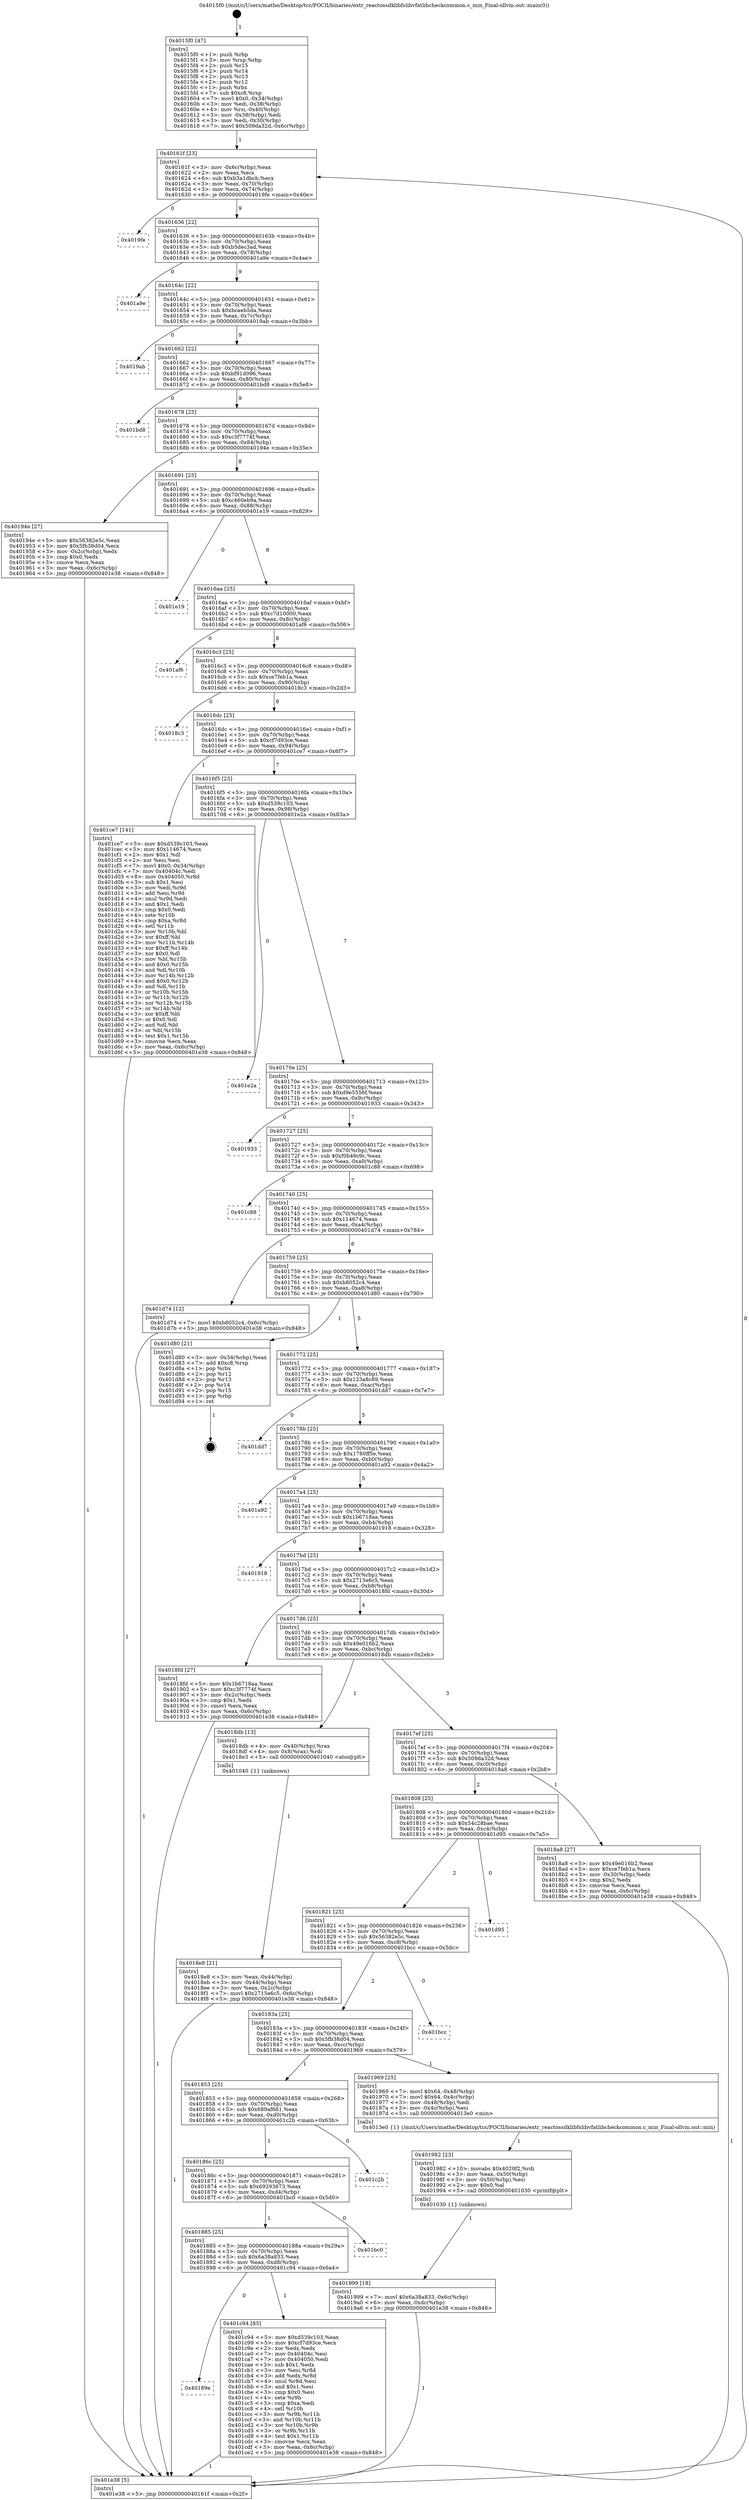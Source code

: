 digraph "0x4015f0" {
  label = "0x4015f0 (/mnt/c/Users/mathe/Desktop/tcc/POCII/binaries/extr_reactossdklibfslibvfatlibcheckcommon.c_min_Final-ollvm.out::main(0))"
  labelloc = "t"
  node[shape=record]

  Entry [label="",width=0.3,height=0.3,shape=circle,fillcolor=black,style=filled]
  "0x40161f" [label="{
     0x40161f [23]\l
     | [instrs]\l
     &nbsp;&nbsp;0x40161f \<+3\>: mov -0x6c(%rbp),%eax\l
     &nbsp;&nbsp;0x401622 \<+2\>: mov %eax,%ecx\l
     &nbsp;&nbsp;0x401624 \<+6\>: sub $0xb3a1dbcb,%ecx\l
     &nbsp;&nbsp;0x40162a \<+3\>: mov %eax,-0x70(%rbp)\l
     &nbsp;&nbsp;0x40162d \<+3\>: mov %ecx,-0x74(%rbp)\l
     &nbsp;&nbsp;0x401630 \<+6\>: je 00000000004019fe \<main+0x40e\>\l
  }"]
  "0x4019fe" [label="{
     0x4019fe\l
  }", style=dashed]
  "0x401636" [label="{
     0x401636 [22]\l
     | [instrs]\l
     &nbsp;&nbsp;0x401636 \<+5\>: jmp 000000000040163b \<main+0x4b\>\l
     &nbsp;&nbsp;0x40163b \<+3\>: mov -0x70(%rbp),%eax\l
     &nbsp;&nbsp;0x40163e \<+5\>: sub $0xb5dec3ad,%eax\l
     &nbsp;&nbsp;0x401643 \<+3\>: mov %eax,-0x78(%rbp)\l
     &nbsp;&nbsp;0x401646 \<+6\>: je 0000000000401a9e \<main+0x4ae\>\l
  }"]
  Exit [label="",width=0.3,height=0.3,shape=circle,fillcolor=black,style=filled,peripheries=2]
  "0x401a9e" [label="{
     0x401a9e\l
  }", style=dashed]
  "0x40164c" [label="{
     0x40164c [22]\l
     | [instrs]\l
     &nbsp;&nbsp;0x40164c \<+5\>: jmp 0000000000401651 \<main+0x61\>\l
     &nbsp;&nbsp;0x401651 \<+3\>: mov -0x70(%rbp),%eax\l
     &nbsp;&nbsp;0x401654 \<+5\>: sub $0xbcaeb5da,%eax\l
     &nbsp;&nbsp;0x401659 \<+3\>: mov %eax,-0x7c(%rbp)\l
     &nbsp;&nbsp;0x40165c \<+6\>: je 00000000004019ab \<main+0x3bb\>\l
  }"]
  "0x40189e" [label="{
     0x40189e\l
  }", style=dashed]
  "0x4019ab" [label="{
     0x4019ab\l
  }", style=dashed]
  "0x401662" [label="{
     0x401662 [22]\l
     | [instrs]\l
     &nbsp;&nbsp;0x401662 \<+5\>: jmp 0000000000401667 \<main+0x77\>\l
     &nbsp;&nbsp;0x401667 \<+3\>: mov -0x70(%rbp),%eax\l
     &nbsp;&nbsp;0x40166a \<+5\>: sub $0xbf91d096,%eax\l
     &nbsp;&nbsp;0x40166f \<+3\>: mov %eax,-0x80(%rbp)\l
     &nbsp;&nbsp;0x401672 \<+6\>: je 0000000000401bd8 \<main+0x5e8\>\l
  }"]
  "0x401c94" [label="{
     0x401c94 [83]\l
     | [instrs]\l
     &nbsp;&nbsp;0x401c94 \<+5\>: mov $0xd539c103,%eax\l
     &nbsp;&nbsp;0x401c99 \<+5\>: mov $0xcf7d93ce,%ecx\l
     &nbsp;&nbsp;0x401c9e \<+2\>: xor %edx,%edx\l
     &nbsp;&nbsp;0x401ca0 \<+7\>: mov 0x40404c,%esi\l
     &nbsp;&nbsp;0x401ca7 \<+7\>: mov 0x404050,%edi\l
     &nbsp;&nbsp;0x401cae \<+3\>: sub $0x1,%edx\l
     &nbsp;&nbsp;0x401cb1 \<+3\>: mov %esi,%r8d\l
     &nbsp;&nbsp;0x401cb4 \<+3\>: add %edx,%r8d\l
     &nbsp;&nbsp;0x401cb7 \<+4\>: imul %r8d,%esi\l
     &nbsp;&nbsp;0x401cbb \<+3\>: and $0x1,%esi\l
     &nbsp;&nbsp;0x401cbe \<+3\>: cmp $0x0,%esi\l
     &nbsp;&nbsp;0x401cc1 \<+4\>: sete %r9b\l
     &nbsp;&nbsp;0x401cc5 \<+3\>: cmp $0xa,%edi\l
     &nbsp;&nbsp;0x401cc8 \<+4\>: setl %r10b\l
     &nbsp;&nbsp;0x401ccc \<+3\>: mov %r9b,%r11b\l
     &nbsp;&nbsp;0x401ccf \<+3\>: and %r10b,%r11b\l
     &nbsp;&nbsp;0x401cd2 \<+3\>: xor %r10b,%r9b\l
     &nbsp;&nbsp;0x401cd5 \<+3\>: or %r9b,%r11b\l
     &nbsp;&nbsp;0x401cd8 \<+4\>: test $0x1,%r11b\l
     &nbsp;&nbsp;0x401cdc \<+3\>: cmovne %ecx,%eax\l
     &nbsp;&nbsp;0x401cdf \<+3\>: mov %eax,-0x6c(%rbp)\l
     &nbsp;&nbsp;0x401ce2 \<+5\>: jmp 0000000000401e38 \<main+0x848\>\l
  }"]
  "0x401bd8" [label="{
     0x401bd8\l
  }", style=dashed]
  "0x401678" [label="{
     0x401678 [25]\l
     | [instrs]\l
     &nbsp;&nbsp;0x401678 \<+5\>: jmp 000000000040167d \<main+0x8d\>\l
     &nbsp;&nbsp;0x40167d \<+3\>: mov -0x70(%rbp),%eax\l
     &nbsp;&nbsp;0x401680 \<+5\>: sub $0xc3f7774f,%eax\l
     &nbsp;&nbsp;0x401685 \<+6\>: mov %eax,-0x84(%rbp)\l
     &nbsp;&nbsp;0x40168b \<+6\>: je 000000000040194e \<main+0x35e\>\l
  }"]
  "0x401885" [label="{
     0x401885 [25]\l
     | [instrs]\l
     &nbsp;&nbsp;0x401885 \<+5\>: jmp 000000000040188a \<main+0x29a\>\l
     &nbsp;&nbsp;0x40188a \<+3\>: mov -0x70(%rbp),%eax\l
     &nbsp;&nbsp;0x40188d \<+5\>: sub $0x6a38a833,%eax\l
     &nbsp;&nbsp;0x401892 \<+6\>: mov %eax,-0xd8(%rbp)\l
     &nbsp;&nbsp;0x401898 \<+6\>: je 0000000000401c94 \<main+0x6a4\>\l
  }"]
  "0x40194e" [label="{
     0x40194e [27]\l
     | [instrs]\l
     &nbsp;&nbsp;0x40194e \<+5\>: mov $0x56382e5c,%eax\l
     &nbsp;&nbsp;0x401953 \<+5\>: mov $0x5fb38d04,%ecx\l
     &nbsp;&nbsp;0x401958 \<+3\>: mov -0x2c(%rbp),%edx\l
     &nbsp;&nbsp;0x40195b \<+3\>: cmp $0x0,%edx\l
     &nbsp;&nbsp;0x40195e \<+3\>: cmove %ecx,%eax\l
     &nbsp;&nbsp;0x401961 \<+3\>: mov %eax,-0x6c(%rbp)\l
     &nbsp;&nbsp;0x401964 \<+5\>: jmp 0000000000401e38 \<main+0x848\>\l
  }"]
  "0x401691" [label="{
     0x401691 [25]\l
     | [instrs]\l
     &nbsp;&nbsp;0x401691 \<+5\>: jmp 0000000000401696 \<main+0xa6\>\l
     &nbsp;&nbsp;0x401696 \<+3\>: mov -0x70(%rbp),%eax\l
     &nbsp;&nbsp;0x401699 \<+5\>: sub $0xc460eb9a,%eax\l
     &nbsp;&nbsp;0x40169e \<+6\>: mov %eax,-0x88(%rbp)\l
     &nbsp;&nbsp;0x4016a4 \<+6\>: je 0000000000401e19 \<main+0x829\>\l
  }"]
  "0x401bc0" [label="{
     0x401bc0\l
  }", style=dashed]
  "0x401e19" [label="{
     0x401e19\l
  }", style=dashed]
  "0x4016aa" [label="{
     0x4016aa [25]\l
     | [instrs]\l
     &nbsp;&nbsp;0x4016aa \<+5\>: jmp 00000000004016af \<main+0xbf\>\l
     &nbsp;&nbsp;0x4016af \<+3\>: mov -0x70(%rbp),%eax\l
     &nbsp;&nbsp;0x4016b2 \<+5\>: sub $0xc7d10000,%eax\l
     &nbsp;&nbsp;0x4016b7 \<+6\>: mov %eax,-0x8c(%rbp)\l
     &nbsp;&nbsp;0x4016bd \<+6\>: je 0000000000401af6 \<main+0x506\>\l
  }"]
  "0x40186c" [label="{
     0x40186c [25]\l
     | [instrs]\l
     &nbsp;&nbsp;0x40186c \<+5\>: jmp 0000000000401871 \<main+0x281\>\l
     &nbsp;&nbsp;0x401871 \<+3\>: mov -0x70(%rbp),%eax\l
     &nbsp;&nbsp;0x401874 \<+5\>: sub $0x69293673,%eax\l
     &nbsp;&nbsp;0x401879 \<+6\>: mov %eax,-0xd4(%rbp)\l
     &nbsp;&nbsp;0x40187f \<+6\>: je 0000000000401bc0 \<main+0x5d0\>\l
  }"]
  "0x401af6" [label="{
     0x401af6\l
  }", style=dashed]
  "0x4016c3" [label="{
     0x4016c3 [25]\l
     | [instrs]\l
     &nbsp;&nbsp;0x4016c3 \<+5\>: jmp 00000000004016c8 \<main+0xd8\>\l
     &nbsp;&nbsp;0x4016c8 \<+3\>: mov -0x70(%rbp),%eax\l
     &nbsp;&nbsp;0x4016cb \<+5\>: sub $0xce7feb1a,%eax\l
     &nbsp;&nbsp;0x4016d0 \<+6\>: mov %eax,-0x90(%rbp)\l
     &nbsp;&nbsp;0x4016d6 \<+6\>: je 00000000004018c3 \<main+0x2d3\>\l
  }"]
  "0x401c2b" [label="{
     0x401c2b\l
  }", style=dashed]
  "0x4018c3" [label="{
     0x4018c3\l
  }", style=dashed]
  "0x4016dc" [label="{
     0x4016dc [25]\l
     | [instrs]\l
     &nbsp;&nbsp;0x4016dc \<+5\>: jmp 00000000004016e1 \<main+0xf1\>\l
     &nbsp;&nbsp;0x4016e1 \<+3\>: mov -0x70(%rbp),%eax\l
     &nbsp;&nbsp;0x4016e4 \<+5\>: sub $0xcf7d93ce,%eax\l
     &nbsp;&nbsp;0x4016e9 \<+6\>: mov %eax,-0x94(%rbp)\l
     &nbsp;&nbsp;0x4016ef \<+6\>: je 0000000000401ce7 \<main+0x6f7\>\l
  }"]
  "0x401999" [label="{
     0x401999 [18]\l
     | [instrs]\l
     &nbsp;&nbsp;0x401999 \<+7\>: movl $0x6a38a833,-0x6c(%rbp)\l
     &nbsp;&nbsp;0x4019a0 \<+6\>: mov %eax,-0xdc(%rbp)\l
     &nbsp;&nbsp;0x4019a6 \<+5\>: jmp 0000000000401e38 \<main+0x848\>\l
  }"]
  "0x401ce7" [label="{
     0x401ce7 [141]\l
     | [instrs]\l
     &nbsp;&nbsp;0x401ce7 \<+5\>: mov $0xd539c103,%eax\l
     &nbsp;&nbsp;0x401cec \<+5\>: mov $0x114674,%ecx\l
     &nbsp;&nbsp;0x401cf1 \<+2\>: mov $0x1,%dl\l
     &nbsp;&nbsp;0x401cf3 \<+2\>: xor %esi,%esi\l
     &nbsp;&nbsp;0x401cf5 \<+7\>: movl $0x0,-0x34(%rbp)\l
     &nbsp;&nbsp;0x401cfc \<+7\>: mov 0x40404c,%edi\l
     &nbsp;&nbsp;0x401d03 \<+8\>: mov 0x404050,%r8d\l
     &nbsp;&nbsp;0x401d0b \<+3\>: sub $0x1,%esi\l
     &nbsp;&nbsp;0x401d0e \<+3\>: mov %edi,%r9d\l
     &nbsp;&nbsp;0x401d11 \<+3\>: add %esi,%r9d\l
     &nbsp;&nbsp;0x401d14 \<+4\>: imul %r9d,%edi\l
     &nbsp;&nbsp;0x401d18 \<+3\>: and $0x1,%edi\l
     &nbsp;&nbsp;0x401d1b \<+3\>: cmp $0x0,%edi\l
     &nbsp;&nbsp;0x401d1e \<+4\>: sete %r10b\l
     &nbsp;&nbsp;0x401d22 \<+4\>: cmp $0xa,%r8d\l
     &nbsp;&nbsp;0x401d26 \<+4\>: setl %r11b\l
     &nbsp;&nbsp;0x401d2a \<+3\>: mov %r10b,%bl\l
     &nbsp;&nbsp;0x401d2d \<+3\>: xor $0xff,%bl\l
     &nbsp;&nbsp;0x401d30 \<+3\>: mov %r11b,%r14b\l
     &nbsp;&nbsp;0x401d33 \<+4\>: xor $0xff,%r14b\l
     &nbsp;&nbsp;0x401d37 \<+3\>: xor $0x0,%dl\l
     &nbsp;&nbsp;0x401d3a \<+3\>: mov %bl,%r15b\l
     &nbsp;&nbsp;0x401d3d \<+4\>: and $0x0,%r15b\l
     &nbsp;&nbsp;0x401d41 \<+3\>: and %dl,%r10b\l
     &nbsp;&nbsp;0x401d44 \<+3\>: mov %r14b,%r12b\l
     &nbsp;&nbsp;0x401d47 \<+4\>: and $0x0,%r12b\l
     &nbsp;&nbsp;0x401d4b \<+3\>: and %dl,%r11b\l
     &nbsp;&nbsp;0x401d4e \<+3\>: or %r10b,%r15b\l
     &nbsp;&nbsp;0x401d51 \<+3\>: or %r11b,%r12b\l
     &nbsp;&nbsp;0x401d54 \<+3\>: xor %r12b,%r15b\l
     &nbsp;&nbsp;0x401d57 \<+3\>: or %r14b,%bl\l
     &nbsp;&nbsp;0x401d5a \<+3\>: xor $0xff,%bl\l
     &nbsp;&nbsp;0x401d5d \<+3\>: or $0x0,%dl\l
     &nbsp;&nbsp;0x401d60 \<+2\>: and %dl,%bl\l
     &nbsp;&nbsp;0x401d62 \<+3\>: or %bl,%r15b\l
     &nbsp;&nbsp;0x401d65 \<+4\>: test $0x1,%r15b\l
     &nbsp;&nbsp;0x401d69 \<+3\>: cmovne %ecx,%eax\l
     &nbsp;&nbsp;0x401d6c \<+3\>: mov %eax,-0x6c(%rbp)\l
     &nbsp;&nbsp;0x401d6f \<+5\>: jmp 0000000000401e38 \<main+0x848\>\l
  }"]
  "0x4016f5" [label="{
     0x4016f5 [25]\l
     | [instrs]\l
     &nbsp;&nbsp;0x4016f5 \<+5\>: jmp 00000000004016fa \<main+0x10a\>\l
     &nbsp;&nbsp;0x4016fa \<+3\>: mov -0x70(%rbp),%eax\l
     &nbsp;&nbsp;0x4016fd \<+5\>: sub $0xd539c103,%eax\l
     &nbsp;&nbsp;0x401702 \<+6\>: mov %eax,-0x98(%rbp)\l
     &nbsp;&nbsp;0x401708 \<+6\>: je 0000000000401e2a \<main+0x83a\>\l
  }"]
  "0x401982" [label="{
     0x401982 [23]\l
     | [instrs]\l
     &nbsp;&nbsp;0x401982 \<+10\>: movabs $0x4020f2,%rdi\l
     &nbsp;&nbsp;0x40198c \<+3\>: mov %eax,-0x50(%rbp)\l
     &nbsp;&nbsp;0x40198f \<+3\>: mov -0x50(%rbp),%esi\l
     &nbsp;&nbsp;0x401992 \<+2\>: mov $0x0,%al\l
     &nbsp;&nbsp;0x401994 \<+5\>: call 0000000000401030 \<printf@plt\>\l
     | [calls]\l
     &nbsp;&nbsp;0x401030 \{1\} (unknown)\l
  }"]
  "0x401e2a" [label="{
     0x401e2a\l
  }", style=dashed]
  "0x40170e" [label="{
     0x40170e [25]\l
     | [instrs]\l
     &nbsp;&nbsp;0x40170e \<+5\>: jmp 0000000000401713 \<main+0x123\>\l
     &nbsp;&nbsp;0x401713 \<+3\>: mov -0x70(%rbp),%eax\l
     &nbsp;&nbsp;0x401716 \<+5\>: sub $0xd9e5556f,%eax\l
     &nbsp;&nbsp;0x40171b \<+6\>: mov %eax,-0x9c(%rbp)\l
     &nbsp;&nbsp;0x401721 \<+6\>: je 0000000000401933 \<main+0x343\>\l
  }"]
  "0x401853" [label="{
     0x401853 [25]\l
     | [instrs]\l
     &nbsp;&nbsp;0x401853 \<+5\>: jmp 0000000000401858 \<main+0x268\>\l
     &nbsp;&nbsp;0x401858 \<+3\>: mov -0x70(%rbp),%eax\l
     &nbsp;&nbsp;0x40185b \<+5\>: sub $0x689af661,%eax\l
     &nbsp;&nbsp;0x401860 \<+6\>: mov %eax,-0xd0(%rbp)\l
     &nbsp;&nbsp;0x401866 \<+6\>: je 0000000000401c2b \<main+0x63b\>\l
  }"]
  "0x401933" [label="{
     0x401933\l
  }", style=dashed]
  "0x401727" [label="{
     0x401727 [25]\l
     | [instrs]\l
     &nbsp;&nbsp;0x401727 \<+5\>: jmp 000000000040172c \<main+0x13c\>\l
     &nbsp;&nbsp;0x40172c \<+3\>: mov -0x70(%rbp),%eax\l
     &nbsp;&nbsp;0x40172f \<+5\>: sub $0xf0b46c9c,%eax\l
     &nbsp;&nbsp;0x401734 \<+6\>: mov %eax,-0xa0(%rbp)\l
     &nbsp;&nbsp;0x40173a \<+6\>: je 0000000000401c88 \<main+0x698\>\l
  }"]
  "0x401969" [label="{
     0x401969 [25]\l
     | [instrs]\l
     &nbsp;&nbsp;0x401969 \<+7\>: movl $0x64,-0x48(%rbp)\l
     &nbsp;&nbsp;0x401970 \<+7\>: movl $0x64,-0x4c(%rbp)\l
     &nbsp;&nbsp;0x401977 \<+3\>: mov -0x48(%rbp),%edi\l
     &nbsp;&nbsp;0x40197a \<+3\>: mov -0x4c(%rbp),%esi\l
     &nbsp;&nbsp;0x40197d \<+5\>: call 00000000004013e0 \<min\>\l
     | [calls]\l
     &nbsp;&nbsp;0x4013e0 \{1\} (/mnt/c/Users/mathe/Desktop/tcc/POCII/binaries/extr_reactossdklibfslibvfatlibcheckcommon.c_min_Final-ollvm.out::min)\l
  }"]
  "0x401c88" [label="{
     0x401c88\l
  }", style=dashed]
  "0x401740" [label="{
     0x401740 [25]\l
     | [instrs]\l
     &nbsp;&nbsp;0x401740 \<+5\>: jmp 0000000000401745 \<main+0x155\>\l
     &nbsp;&nbsp;0x401745 \<+3\>: mov -0x70(%rbp),%eax\l
     &nbsp;&nbsp;0x401748 \<+5\>: sub $0x114674,%eax\l
     &nbsp;&nbsp;0x40174d \<+6\>: mov %eax,-0xa4(%rbp)\l
     &nbsp;&nbsp;0x401753 \<+6\>: je 0000000000401d74 \<main+0x784\>\l
  }"]
  "0x40183a" [label="{
     0x40183a [25]\l
     | [instrs]\l
     &nbsp;&nbsp;0x40183a \<+5\>: jmp 000000000040183f \<main+0x24f\>\l
     &nbsp;&nbsp;0x40183f \<+3\>: mov -0x70(%rbp),%eax\l
     &nbsp;&nbsp;0x401842 \<+5\>: sub $0x5fb38d04,%eax\l
     &nbsp;&nbsp;0x401847 \<+6\>: mov %eax,-0xcc(%rbp)\l
     &nbsp;&nbsp;0x40184d \<+6\>: je 0000000000401969 \<main+0x379\>\l
  }"]
  "0x401d74" [label="{
     0x401d74 [12]\l
     | [instrs]\l
     &nbsp;&nbsp;0x401d74 \<+7\>: movl $0xb8052c4,-0x6c(%rbp)\l
     &nbsp;&nbsp;0x401d7b \<+5\>: jmp 0000000000401e38 \<main+0x848\>\l
  }"]
  "0x401759" [label="{
     0x401759 [25]\l
     | [instrs]\l
     &nbsp;&nbsp;0x401759 \<+5\>: jmp 000000000040175e \<main+0x16e\>\l
     &nbsp;&nbsp;0x40175e \<+3\>: mov -0x70(%rbp),%eax\l
     &nbsp;&nbsp;0x401761 \<+5\>: sub $0xb8052c4,%eax\l
     &nbsp;&nbsp;0x401766 \<+6\>: mov %eax,-0xa8(%rbp)\l
     &nbsp;&nbsp;0x40176c \<+6\>: je 0000000000401d80 \<main+0x790\>\l
  }"]
  "0x401bcc" [label="{
     0x401bcc\l
  }", style=dashed]
  "0x401d80" [label="{
     0x401d80 [21]\l
     | [instrs]\l
     &nbsp;&nbsp;0x401d80 \<+3\>: mov -0x34(%rbp),%eax\l
     &nbsp;&nbsp;0x401d83 \<+7\>: add $0xc8,%rsp\l
     &nbsp;&nbsp;0x401d8a \<+1\>: pop %rbx\l
     &nbsp;&nbsp;0x401d8b \<+2\>: pop %r12\l
     &nbsp;&nbsp;0x401d8d \<+2\>: pop %r13\l
     &nbsp;&nbsp;0x401d8f \<+2\>: pop %r14\l
     &nbsp;&nbsp;0x401d91 \<+2\>: pop %r15\l
     &nbsp;&nbsp;0x401d93 \<+1\>: pop %rbp\l
     &nbsp;&nbsp;0x401d94 \<+1\>: ret\l
  }"]
  "0x401772" [label="{
     0x401772 [25]\l
     | [instrs]\l
     &nbsp;&nbsp;0x401772 \<+5\>: jmp 0000000000401777 \<main+0x187\>\l
     &nbsp;&nbsp;0x401777 \<+3\>: mov -0x70(%rbp),%eax\l
     &nbsp;&nbsp;0x40177a \<+5\>: sub $0x123a8c89,%eax\l
     &nbsp;&nbsp;0x40177f \<+6\>: mov %eax,-0xac(%rbp)\l
     &nbsp;&nbsp;0x401785 \<+6\>: je 0000000000401dd7 \<main+0x7e7\>\l
  }"]
  "0x401821" [label="{
     0x401821 [25]\l
     | [instrs]\l
     &nbsp;&nbsp;0x401821 \<+5\>: jmp 0000000000401826 \<main+0x236\>\l
     &nbsp;&nbsp;0x401826 \<+3\>: mov -0x70(%rbp),%eax\l
     &nbsp;&nbsp;0x401829 \<+5\>: sub $0x56382e5c,%eax\l
     &nbsp;&nbsp;0x40182e \<+6\>: mov %eax,-0xc8(%rbp)\l
     &nbsp;&nbsp;0x401834 \<+6\>: je 0000000000401bcc \<main+0x5dc\>\l
  }"]
  "0x401dd7" [label="{
     0x401dd7\l
  }", style=dashed]
  "0x40178b" [label="{
     0x40178b [25]\l
     | [instrs]\l
     &nbsp;&nbsp;0x40178b \<+5\>: jmp 0000000000401790 \<main+0x1a0\>\l
     &nbsp;&nbsp;0x401790 \<+3\>: mov -0x70(%rbp),%eax\l
     &nbsp;&nbsp;0x401793 \<+5\>: sub $0x1780ff5e,%eax\l
     &nbsp;&nbsp;0x401798 \<+6\>: mov %eax,-0xb0(%rbp)\l
     &nbsp;&nbsp;0x40179e \<+6\>: je 0000000000401a92 \<main+0x4a2\>\l
  }"]
  "0x401d95" [label="{
     0x401d95\l
  }", style=dashed]
  "0x401a92" [label="{
     0x401a92\l
  }", style=dashed]
  "0x4017a4" [label="{
     0x4017a4 [25]\l
     | [instrs]\l
     &nbsp;&nbsp;0x4017a4 \<+5\>: jmp 00000000004017a9 \<main+0x1b9\>\l
     &nbsp;&nbsp;0x4017a9 \<+3\>: mov -0x70(%rbp),%eax\l
     &nbsp;&nbsp;0x4017ac \<+5\>: sub $0x1b6718aa,%eax\l
     &nbsp;&nbsp;0x4017b1 \<+6\>: mov %eax,-0xb4(%rbp)\l
     &nbsp;&nbsp;0x4017b7 \<+6\>: je 0000000000401918 \<main+0x328\>\l
  }"]
  "0x4018e8" [label="{
     0x4018e8 [21]\l
     | [instrs]\l
     &nbsp;&nbsp;0x4018e8 \<+3\>: mov %eax,-0x44(%rbp)\l
     &nbsp;&nbsp;0x4018eb \<+3\>: mov -0x44(%rbp),%eax\l
     &nbsp;&nbsp;0x4018ee \<+3\>: mov %eax,-0x2c(%rbp)\l
     &nbsp;&nbsp;0x4018f1 \<+7\>: movl $0x2715e6c5,-0x6c(%rbp)\l
     &nbsp;&nbsp;0x4018f8 \<+5\>: jmp 0000000000401e38 \<main+0x848\>\l
  }"]
  "0x401918" [label="{
     0x401918\l
  }", style=dashed]
  "0x4017bd" [label="{
     0x4017bd [25]\l
     | [instrs]\l
     &nbsp;&nbsp;0x4017bd \<+5\>: jmp 00000000004017c2 \<main+0x1d2\>\l
     &nbsp;&nbsp;0x4017c2 \<+3\>: mov -0x70(%rbp),%eax\l
     &nbsp;&nbsp;0x4017c5 \<+5\>: sub $0x2715e6c5,%eax\l
     &nbsp;&nbsp;0x4017ca \<+6\>: mov %eax,-0xb8(%rbp)\l
     &nbsp;&nbsp;0x4017d0 \<+6\>: je 00000000004018fd \<main+0x30d\>\l
  }"]
  "0x4015f0" [label="{
     0x4015f0 [47]\l
     | [instrs]\l
     &nbsp;&nbsp;0x4015f0 \<+1\>: push %rbp\l
     &nbsp;&nbsp;0x4015f1 \<+3\>: mov %rsp,%rbp\l
     &nbsp;&nbsp;0x4015f4 \<+2\>: push %r15\l
     &nbsp;&nbsp;0x4015f6 \<+2\>: push %r14\l
     &nbsp;&nbsp;0x4015f8 \<+2\>: push %r13\l
     &nbsp;&nbsp;0x4015fa \<+2\>: push %r12\l
     &nbsp;&nbsp;0x4015fc \<+1\>: push %rbx\l
     &nbsp;&nbsp;0x4015fd \<+7\>: sub $0xc8,%rsp\l
     &nbsp;&nbsp;0x401604 \<+7\>: movl $0x0,-0x34(%rbp)\l
     &nbsp;&nbsp;0x40160b \<+3\>: mov %edi,-0x38(%rbp)\l
     &nbsp;&nbsp;0x40160e \<+4\>: mov %rsi,-0x40(%rbp)\l
     &nbsp;&nbsp;0x401612 \<+3\>: mov -0x38(%rbp),%edi\l
     &nbsp;&nbsp;0x401615 \<+3\>: mov %edi,-0x30(%rbp)\l
     &nbsp;&nbsp;0x401618 \<+7\>: movl $0x509da32d,-0x6c(%rbp)\l
  }"]
  "0x4018fd" [label="{
     0x4018fd [27]\l
     | [instrs]\l
     &nbsp;&nbsp;0x4018fd \<+5\>: mov $0x1b6718aa,%eax\l
     &nbsp;&nbsp;0x401902 \<+5\>: mov $0xc3f7774f,%ecx\l
     &nbsp;&nbsp;0x401907 \<+3\>: mov -0x2c(%rbp),%edx\l
     &nbsp;&nbsp;0x40190a \<+3\>: cmp $0x1,%edx\l
     &nbsp;&nbsp;0x40190d \<+3\>: cmovl %ecx,%eax\l
     &nbsp;&nbsp;0x401910 \<+3\>: mov %eax,-0x6c(%rbp)\l
     &nbsp;&nbsp;0x401913 \<+5\>: jmp 0000000000401e38 \<main+0x848\>\l
  }"]
  "0x4017d6" [label="{
     0x4017d6 [25]\l
     | [instrs]\l
     &nbsp;&nbsp;0x4017d6 \<+5\>: jmp 00000000004017db \<main+0x1eb\>\l
     &nbsp;&nbsp;0x4017db \<+3\>: mov -0x70(%rbp),%eax\l
     &nbsp;&nbsp;0x4017de \<+5\>: sub $0x49e016b2,%eax\l
     &nbsp;&nbsp;0x4017e3 \<+6\>: mov %eax,-0xbc(%rbp)\l
     &nbsp;&nbsp;0x4017e9 \<+6\>: je 00000000004018db \<main+0x2eb\>\l
  }"]
  "0x401e38" [label="{
     0x401e38 [5]\l
     | [instrs]\l
     &nbsp;&nbsp;0x401e38 \<+5\>: jmp 000000000040161f \<main+0x2f\>\l
  }"]
  "0x4018db" [label="{
     0x4018db [13]\l
     | [instrs]\l
     &nbsp;&nbsp;0x4018db \<+4\>: mov -0x40(%rbp),%rax\l
     &nbsp;&nbsp;0x4018df \<+4\>: mov 0x8(%rax),%rdi\l
     &nbsp;&nbsp;0x4018e3 \<+5\>: call 0000000000401040 \<atoi@plt\>\l
     | [calls]\l
     &nbsp;&nbsp;0x401040 \{1\} (unknown)\l
  }"]
  "0x4017ef" [label="{
     0x4017ef [25]\l
     | [instrs]\l
     &nbsp;&nbsp;0x4017ef \<+5\>: jmp 00000000004017f4 \<main+0x204\>\l
     &nbsp;&nbsp;0x4017f4 \<+3\>: mov -0x70(%rbp),%eax\l
     &nbsp;&nbsp;0x4017f7 \<+5\>: sub $0x509da32d,%eax\l
     &nbsp;&nbsp;0x4017fc \<+6\>: mov %eax,-0xc0(%rbp)\l
     &nbsp;&nbsp;0x401802 \<+6\>: je 00000000004018a8 \<main+0x2b8\>\l
  }"]
  "0x401808" [label="{
     0x401808 [25]\l
     | [instrs]\l
     &nbsp;&nbsp;0x401808 \<+5\>: jmp 000000000040180d \<main+0x21d\>\l
     &nbsp;&nbsp;0x40180d \<+3\>: mov -0x70(%rbp),%eax\l
     &nbsp;&nbsp;0x401810 \<+5\>: sub $0x54c28bae,%eax\l
     &nbsp;&nbsp;0x401815 \<+6\>: mov %eax,-0xc4(%rbp)\l
     &nbsp;&nbsp;0x40181b \<+6\>: je 0000000000401d95 \<main+0x7a5\>\l
  }"]
  "0x4018a8" [label="{
     0x4018a8 [27]\l
     | [instrs]\l
     &nbsp;&nbsp;0x4018a8 \<+5\>: mov $0x49e016b2,%eax\l
     &nbsp;&nbsp;0x4018ad \<+5\>: mov $0xce7feb1a,%ecx\l
     &nbsp;&nbsp;0x4018b2 \<+3\>: mov -0x30(%rbp),%edx\l
     &nbsp;&nbsp;0x4018b5 \<+3\>: cmp $0x2,%edx\l
     &nbsp;&nbsp;0x4018b8 \<+3\>: cmovne %ecx,%eax\l
     &nbsp;&nbsp;0x4018bb \<+3\>: mov %eax,-0x6c(%rbp)\l
     &nbsp;&nbsp;0x4018be \<+5\>: jmp 0000000000401e38 \<main+0x848\>\l
  }"]
  Entry -> "0x4015f0" [label=" 1"]
  "0x40161f" -> "0x4019fe" [label=" 0"]
  "0x40161f" -> "0x401636" [label=" 9"]
  "0x401d80" -> Exit [label=" 1"]
  "0x401636" -> "0x401a9e" [label=" 0"]
  "0x401636" -> "0x40164c" [label=" 9"]
  "0x401d74" -> "0x401e38" [label=" 1"]
  "0x40164c" -> "0x4019ab" [label=" 0"]
  "0x40164c" -> "0x401662" [label=" 9"]
  "0x401ce7" -> "0x401e38" [label=" 1"]
  "0x401662" -> "0x401bd8" [label=" 0"]
  "0x401662" -> "0x401678" [label=" 9"]
  "0x401c94" -> "0x401e38" [label=" 1"]
  "0x401678" -> "0x40194e" [label=" 1"]
  "0x401678" -> "0x401691" [label=" 8"]
  "0x401885" -> "0x401c94" [label=" 1"]
  "0x401691" -> "0x401e19" [label=" 0"]
  "0x401691" -> "0x4016aa" [label=" 8"]
  "0x401885" -> "0x40189e" [label=" 0"]
  "0x4016aa" -> "0x401af6" [label=" 0"]
  "0x4016aa" -> "0x4016c3" [label=" 8"]
  "0x40186c" -> "0x401bc0" [label=" 0"]
  "0x4016c3" -> "0x4018c3" [label=" 0"]
  "0x4016c3" -> "0x4016dc" [label=" 8"]
  "0x40186c" -> "0x401885" [label=" 1"]
  "0x4016dc" -> "0x401ce7" [label=" 1"]
  "0x4016dc" -> "0x4016f5" [label=" 7"]
  "0x401853" -> "0x401c2b" [label=" 0"]
  "0x4016f5" -> "0x401e2a" [label=" 0"]
  "0x4016f5" -> "0x40170e" [label=" 7"]
  "0x401853" -> "0x40186c" [label=" 1"]
  "0x40170e" -> "0x401933" [label=" 0"]
  "0x40170e" -> "0x401727" [label=" 7"]
  "0x401999" -> "0x401e38" [label=" 1"]
  "0x401727" -> "0x401c88" [label=" 0"]
  "0x401727" -> "0x401740" [label=" 7"]
  "0x401982" -> "0x401999" [label=" 1"]
  "0x401740" -> "0x401d74" [label=" 1"]
  "0x401740" -> "0x401759" [label=" 6"]
  "0x40183a" -> "0x401853" [label=" 1"]
  "0x401759" -> "0x401d80" [label=" 1"]
  "0x401759" -> "0x401772" [label=" 5"]
  "0x40183a" -> "0x401969" [label=" 1"]
  "0x401772" -> "0x401dd7" [label=" 0"]
  "0x401772" -> "0x40178b" [label=" 5"]
  "0x401821" -> "0x40183a" [label=" 2"]
  "0x40178b" -> "0x401a92" [label=" 0"]
  "0x40178b" -> "0x4017a4" [label=" 5"]
  "0x401821" -> "0x401bcc" [label=" 0"]
  "0x4017a4" -> "0x401918" [label=" 0"]
  "0x4017a4" -> "0x4017bd" [label=" 5"]
  "0x401808" -> "0x401821" [label=" 2"]
  "0x4017bd" -> "0x4018fd" [label=" 1"]
  "0x4017bd" -> "0x4017d6" [label=" 4"]
  "0x401808" -> "0x401d95" [label=" 0"]
  "0x4017d6" -> "0x4018db" [label=" 1"]
  "0x4017d6" -> "0x4017ef" [label=" 3"]
  "0x401969" -> "0x401982" [label=" 1"]
  "0x4017ef" -> "0x4018a8" [label=" 1"]
  "0x4017ef" -> "0x401808" [label=" 2"]
  "0x4018a8" -> "0x401e38" [label=" 1"]
  "0x4015f0" -> "0x40161f" [label=" 1"]
  "0x401e38" -> "0x40161f" [label=" 8"]
  "0x4018db" -> "0x4018e8" [label=" 1"]
  "0x4018e8" -> "0x401e38" [label=" 1"]
  "0x4018fd" -> "0x401e38" [label=" 1"]
  "0x40194e" -> "0x401e38" [label=" 1"]
}
